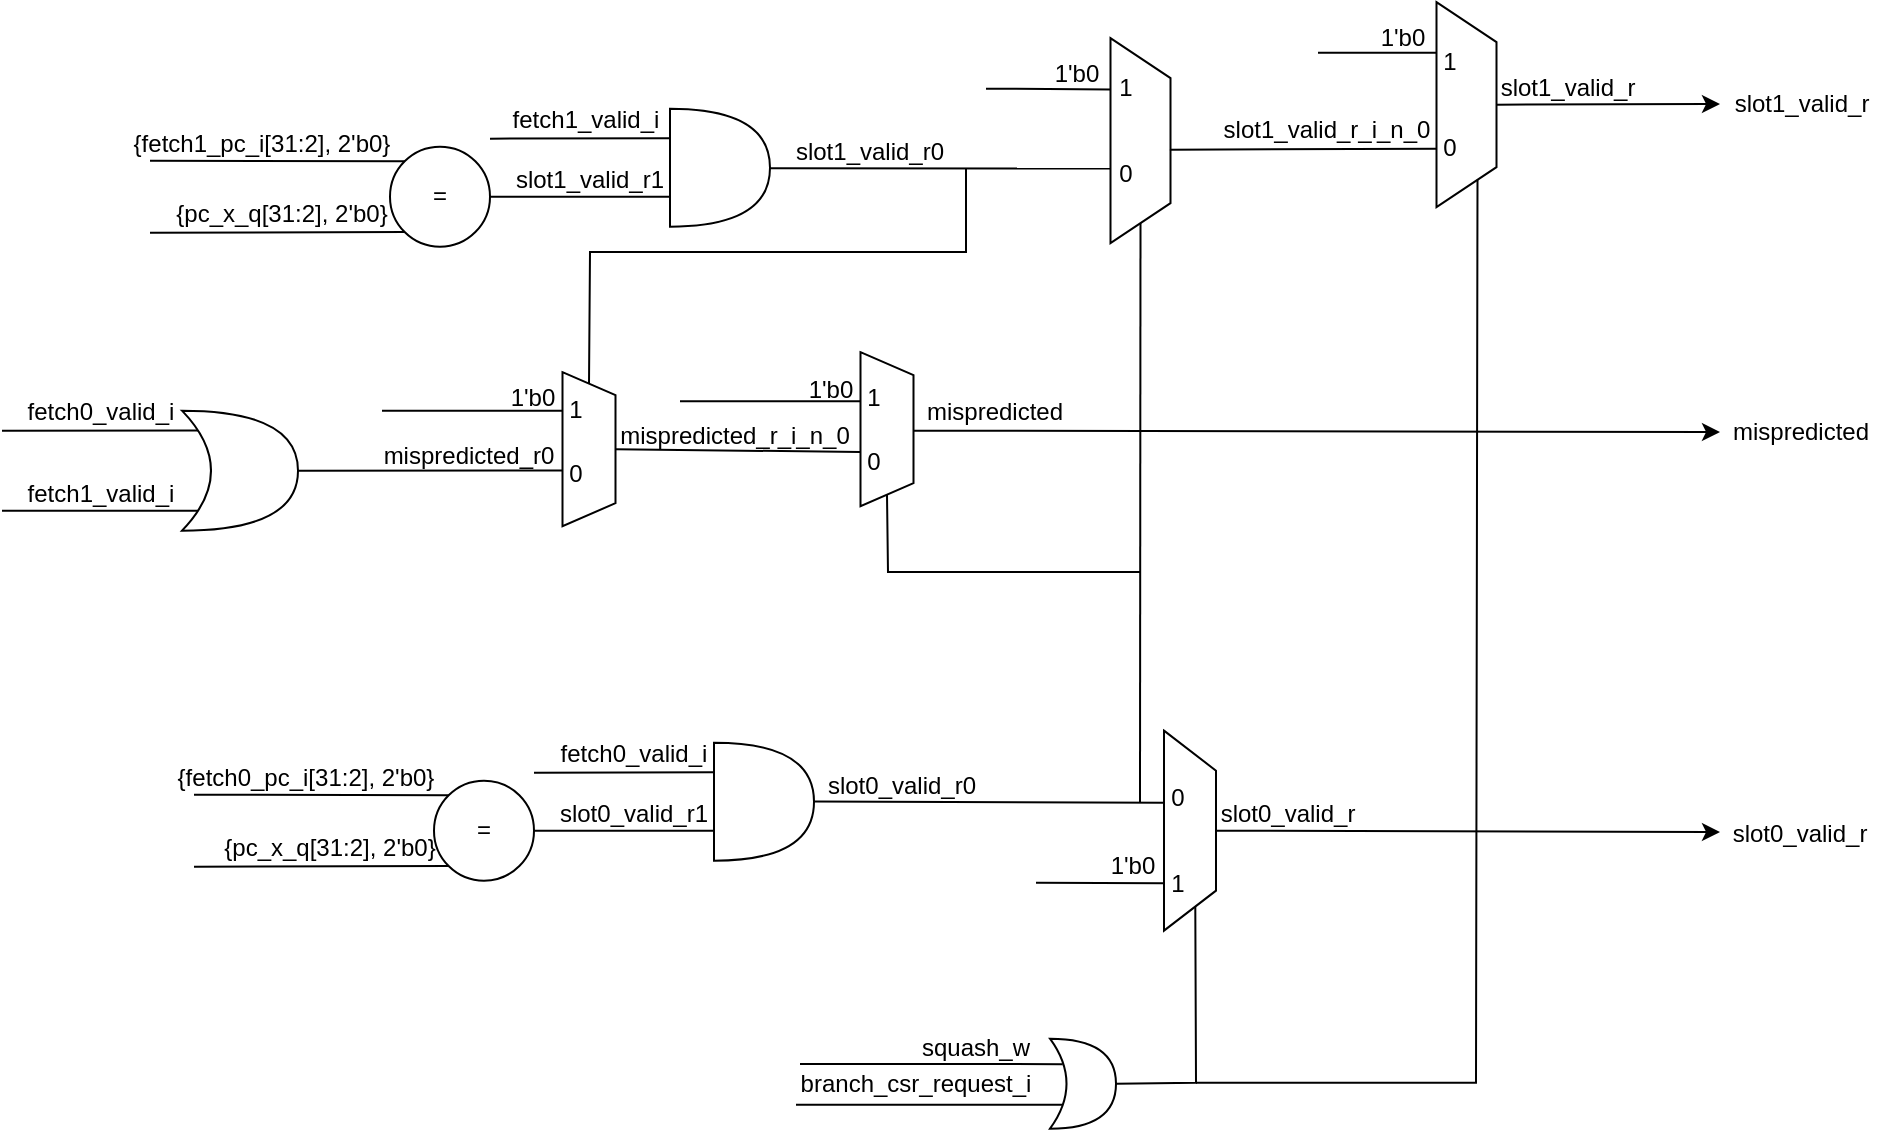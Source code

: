 <mxfile version="21.5.0" type="device">
  <diagram name="第 1 页" id="4mdqMoitLNmamL49rpm4">
    <mxGraphModel dx="1153" dy="1700" grid="1" gridSize="10" guides="1" tooltips="1" connect="1" arrows="1" fold="1" page="1" pageScale="1" pageWidth="1169" pageHeight="827" math="0" shadow="0">
      <root>
        <mxCell id="0" />
        <mxCell id="1" parent="0" />
        <mxCell id="f4O8Jdmjoy-_KB66TQuN-1" value="=" style="ellipse;whiteSpace=wrap;html=1;" parent="1" vertex="1">
          <mxGeometry x="357" y="544.33" width="50" height="50" as="geometry" />
        </mxCell>
        <mxCell id="f4O8Jdmjoy-_KB66TQuN-3" value="" style="endArrow=none;html=1;rounded=0;entryX=0;entryY=0;entryDx=0;entryDy=0;" parent="1" target="f4O8Jdmjoy-_KB66TQuN-1" edge="1">
          <mxGeometry width="50" height="50" relative="1" as="geometry">
            <mxPoint x="237" y="551.33" as="sourcePoint" />
            <mxPoint x="287" y="540.33" as="targetPoint" />
          </mxGeometry>
        </mxCell>
        <mxCell id="f4O8Jdmjoy-_KB66TQuN-4" value="" style="endArrow=none;html=1;rounded=0;entryX=0;entryY=1;entryDx=0;entryDy=0;" parent="1" target="f4O8Jdmjoy-_KB66TQuN-1" edge="1">
          <mxGeometry width="50" height="50" relative="1" as="geometry">
            <mxPoint x="237" y="587.33" as="sourcePoint" />
            <mxPoint x="364" y="580.33" as="targetPoint" />
          </mxGeometry>
        </mxCell>
        <mxCell id="f4O8Jdmjoy-_KB66TQuN-5" value="{fetch0_pc_i[31:2], 2&#39;b0}" style="text;strokeColor=none;align=center;fillColor=none;html=1;verticalAlign=middle;whiteSpace=wrap;rounded=0;" parent="1" vertex="1">
          <mxGeometry x="223" y="538.33" width="140" height="10" as="geometry" />
        </mxCell>
        <mxCell id="f4O8Jdmjoy-_KB66TQuN-6" value="{pc_x_q[31:2], 2&#39;b0}" style="text;strokeColor=none;align=center;fillColor=none;html=1;verticalAlign=middle;whiteSpace=wrap;rounded=0;" parent="1" vertex="1">
          <mxGeometry x="248" y="572.33" width="114" height="12" as="geometry" />
        </mxCell>
        <mxCell id="f4O8Jdmjoy-_KB66TQuN-7" value="" style="shape=or;whiteSpace=wrap;html=1;" parent="1" vertex="1">
          <mxGeometry x="497" y="525.33" width="50" height="59" as="geometry" />
        </mxCell>
        <mxCell id="f4O8Jdmjoy-_KB66TQuN-8" value="" style="endArrow=none;html=1;rounded=0;exitX=1;exitY=0.5;exitDx=0;exitDy=0;" parent="1" source="f4O8Jdmjoy-_KB66TQuN-1" edge="1">
          <mxGeometry width="50" height="50" relative="1" as="geometry">
            <mxPoint x="437" y="680.33" as="sourcePoint" />
            <mxPoint x="497" y="569.33" as="targetPoint" />
          </mxGeometry>
        </mxCell>
        <mxCell id="f4O8Jdmjoy-_KB66TQuN-9" value="" style="endArrow=none;html=1;rounded=0;entryX=0;entryY=0.25;entryDx=0;entryDy=0;entryPerimeter=0;" parent="1" target="f4O8Jdmjoy-_KB66TQuN-7" edge="1">
          <mxGeometry width="50" height="50" relative="1" as="geometry">
            <mxPoint x="407" y="540.33" as="sourcePoint" />
            <mxPoint x="437" y="488.33" as="targetPoint" />
          </mxGeometry>
        </mxCell>
        <mxCell id="f4O8Jdmjoy-_KB66TQuN-10" value="fetch0_valid_i" style="text;strokeColor=none;align=center;fillColor=none;html=1;verticalAlign=middle;whiteSpace=wrap;rounded=0;" parent="1" vertex="1">
          <mxGeometry x="417" y="526.33" width="80" height="10" as="geometry" />
        </mxCell>
        <mxCell id="f4O8Jdmjoy-_KB66TQuN-11" value="" style="endArrow=none;html=1;rounded=0;exitX=1;exitY=0.5;exitDx=0;exitDy=0;entryX=0.361;entryY=0.982;entryDx=0;entryDy=0;entryPerimeter=0;" parent="1" target="f4O8Jdmjoy-_KB66TQuN-12" edge="1">
          <mxGeometry width="50" height="50" relative="1" as="geometry">
            <mxPoint x="547" y="554.73" as="sourcePoint" />
            <mxPoint x="637" y="554.73" as="targetPoint" />
          </mxGeometry>
        </mxCell>
        <mxCell id="f4O8Jdmjoy-_KB66TQuN-12" value="" style="shape=trapezoid;perimeter=trapezoidPerimeter;whiteSpace=wrap;html=1;fixedSize=1;rotation=90;" parent="1" vertex="1">
          <mxGeometry x="685" y="556.33" width="100" height="26" as="geometry" />
        </mxCell>
        <mxCell id="f4O8Jdmjoy-_KB66TQuN-13" value="" style="endArrow=none;html=1;rounded=0;entryX=0.88;entryY=0.398;entryDx=0;entryDy=0;entryPerimeter=0;exitX=1;exitY=0.5;exitDx=0;exitDy=0;exitPerimeter=0;" parent="1" source="f4O8Jdmjoy-_KB66TQuN-14" edge="1">
          <mxGeometry width="50" height="50" relative="1" as="geometry">
            <mxPoint x="698" y="696.33" as="sourcePoint" />
            <mxPoint x="737.652" y="607.33" as="targetPoint" />
            <Array as="points">
              <mxPoint x="738" y="695.33" />
            </Array>
          </mxGeometry>
        </mxCell>
        <mxCell id="f4O8Jdmjoy-_KB66TQuN-14" value="" style="shape=xor;whiteSpace=wrap;html=1;" parent="1" vertex="1">
          <mxGeometry x="665" y="673.33" width="33" height="45" as="geometry" />
        </mxCell>
        <mxCell id="f4O8Jdmjoy-_KB66TQuN-15" value="" style="endArrow=none;html=1;rounded=0;entryX=0.192;entryY=0.283;entryDx=0;entryDy=0;entryPerimeter=0;" parent="1" target="f4O8Jdmjoy-_KB66TQuN-14" edge="1">
          <mxGeometry width="50" height="50" relative="1" as="geometry">
            <mxPoint x="540" y="686" as="sourcePoint" />
            <mxPoint x="563" y="666.33" as="targetPoint" />
          </mxGeometry>
        </mxCell>
        <mxCell id="f4O8Jdmjoy-_KB66TQuN-16" value="" style="endArrow=none;html=1;rounded=0;entryX=0.192;entryY=0.283;entryDx=0;entryDy=0;entryPerimeter=0;" parent="1" edge="1">
          <mxGeometry width="50" height="50" relative="1" as="geometry">
            <mxPoint x="538" y="706.33" as="sourcePoint" />
            <mxPoint x="671" y="706.33" as="targetPoint" />
          </mxGeometry>
        </mxCell>
        <mxCell id="f4O8Jdmjoy-_KB66TQuN-18" value="squash_w" style="text;strokeColor=none;align=center;fillColor=none;html=1;verticalAlign=middle;whiteSpace=wrap;rounded=0;" parent="1" vertex="1">
          <mxGeometry x="598" y="673.33" width="60" height="10" as="geometry" />
        </mxCell>
        <mxCell id="f4O8Jdmjoy-_KB66TQuN-19" value="branch_csr_request_i" style="text;strokeColor=none;align=center;fillColor=none;html=1;verticalAlign=middle;whiteSpace=wrap;rounded=0;" parent="1" vertex="1">
          <mxGeometry x="538" y="695.33" width="120" height="1" as="geometry" />
        </mxCell>
        <mxCell id="f4O8Jdmjoy-_KB66TQuN-23" value="" style="endArrow=none;html=1;rounded=0;entryX=0.763;entryY=0.994;entryDx=0;entryDy=0;entryPerimeter=0;" parent="1" target="f4O8Jdmjoy-_KB66TQuN-12" edge="1">
          <mxGeometry width="50" height="50" relative="1" as="geometry">
            <mxPoint x="658" y="595.33" as="sourcePoint" />
            <mxPoint x="698" y="605.33" as="targetPoint" />
          </mxGeometry>
        </mxCell>
        <mxCell id="f4O8Jdmjoy-_KB66TQuN-24" value="1&#39;b0" style="text;strokeColor=none;align=center;fillColor=none;html=1;verticalAlign=middle;whiteSpace=wrap;rounded=0;" parent="1" vertex="1">
          <mxGeometry x="688" y="582.33" width="36.5" height="10" as="geometry" />
        </mxCell>
        <mxCell id="f4O8Jdmjoy-_KB66TQuN-25" value="" style="endArrow=classic;html=1;rounded=0;exitX=0.5;exitY=0;exitDx=0;exitDy=0;endFill=1;" parent="1" source="f4O8Jdmjoy-_KB66TQuN-12" edge="1">
          <mxGeometry width="50" height="50" relative="1" as="geometry">
            <mxPoint x="818" y="615.33" as="sourcePoint" />
            <mxPoint x="1000" y="570" as="targetPoint" />
          </mxGeometry>
        </mxCell>
        <mxCell id="f4O8Jdmjoy-_KB66TQuN-26" value="slot0_valid_r" style="text;strokeColor=none;align=center;fillColor=none;html=1;verticalAlign=middle;whiteSpace=wrap;rounded=0;" parent="1" vertex="1">
          <mxGeometry x="744" y="556.33" width="80" height="10" as="geometry" />
        </mxCell>
        <mxCell id="f4O8Jdmjoy-_KB66TQuN-36" value="=" style="ellipse;whiteSpace=wrap;html=1;" parent="1" vertex="1">
          <mxGeometry x="335" y="227.33" width="50" height="50" as="geometry" />
        </mxCell>
        <mxCell id="f4O8Jdmjoy-_KB66TQuN-37" value="" style="endArrow=none;html=1;rounded=0;entryX=0;entryY=0;entryDx=0;entryDy=0;" parent="1" target="f4O8Jdmjoy-_KB66TQuN-36" edge="1">
          <mxGeometry width="50" height="50" relative="1" as="geometry">
            <mxPoint x="215" y="234.33" as="sourcePoint" />
            <mxPoint x="265" y="223.33" as="targetPoint" />
          </mxGeometry>
        </mxCell>
        <mxCell id="f4O8Jdmjoy-_KB66TQuN-38" value="" style="endArrow=none;html=1;rounded=0;entryX=0;entryY=1;entryDx=0;entryDy=0;" parent="1" target="f4O8Jdmjoy-_KB66TQuN-36" edge="1">
          <mxGeometry width="50" height="50" relative="1" as="geometry">
            <mxPoint x="215" y="270.33" as="sourcePoint" />
            <mxPoint x="342" y="263.33" as="targetPoint" />
          </mxGeometry>
        </mxCell>
        <mxCell id="f4O8Jdmjoy-_KB66TQuN-39" value="{fetch1_pc_i[31:2], 2&#39;b0}" style="text;strokeColor=none;align=center;fillColor=none;html=1;verticalAlign=middle;whiteSpace=wrap;rounded=0;" parent="1" vertex="1">
          <mxGeometry x="201" y="221.33" width="140" height="10" as="geometry" />
        </mxCell>
        <mxCell id="f4O8Jdmjoy-_KB66TQuN-40" value="{pc_x_q[31:2], 2&#39;b0}" style="text;strokeColor=none;align=center;fillColor=none;html=1;verticalAlign=middle;whiteSpace=wrap;rounded=0;" parent="1" vertex="1">
          <mxGeometry x="224" y="255.33" width="114" height="12" as="geometry" />
        </mxCell>
        <mxCell id="f4O8Jdmjoy-_KB66TQuN-41" value="" style="shape=or;whiteSpace=wrap;html=1;" parent="1" vertex="1">
          <mxGeometry x="475" y="208.33" width="50" height="59" as="geometry" />
        </mxCell>
        <mxCell id="f4O8Jdmjoy-_KB66TQuN-42" value="" style="endArrow=none;html=1;rounded=0;exitX=1;exitY=0.5;exitDx=0;exitDy=0;" parent="1" source="f4O8Jdmjoy-_KB66TQuN-36" edge="1">
          <mxGeometry width="50" height="50" relative="1" as="geometry">
            <mxPoint x="415" y="363.33" as="sourcePoint" />
            <mxPoint x="475" y="252.33" as="targetPoint" />
          </mxGeometry>
        </mxCell>
        <mxCell id="f4O8Jdmjoy-_KB66TQuN-43" value="" style="endArrow=none;html=1;rounded=0;entryX=0;entryY=0.25;entryDx=0;entryDy=0;entryPerimeter=0;" parent="1" target="f4O8Jdmjoy-_KB66TQuN-41" edge="1">
          <mxGeometry width="50" height="50" relative="1" as="geometry">
            <mxPoint x="385" y="223.33" as="sourcePoint" />
            <mxPoint x="415" y="171.33" as="targetPoint" />
          </mxGeometry>
        </mxCell>
        <mxCell id="f4O8Jdmjoy-_KB66TQuN-44" value="fetch1_valid_i" style="text;strokeColor=none;align=center;fillColor=none;html=1;verticalAlign=middle;whiteSpace=wrap;rounded=0;" parent="1" vertex="1">
          <mxGeometry x="393" y="209.33" width="80" height="10" as="geometry" />
        </mxCell>
        <mxCell id="f4O8Jdmjoy-_KB66TQuN-45" value="" style="shape=trapezoid;perimeter=trapezoidPerimeter;whiteSpace=wrap;html=1;fixedSize=1;rotation=90;" parent="1" vertex="1">
          <mxGeometry x="659" y="209.33" width="102.5" height="30" as="geometry" />
        </mxCell>
        <mxCell id="f4O8Jdmjoy-_KB66TQuN-46" value="" style="endArrow=none;html=1;rounded=0;exitX=1;exitY=0.505;exitDx=0;exitDy=0;exitPerimeter=0;entryX=0.636;entryY=1;entryDx=0;entryDy=0;entryPerimeter=0;" parent="1" source="f4O8Jdmjoy-_KB66TQuN-41" target="f4O8Jdmjoy-_KB66TQuN-45" edge="1">
          <mxGeometry width="50" height="50" relative="1" as="geometry">
            <mxPoint x="591" y="238.33" as="sourcePoint" />
            <mxPoint x="641" y="188.33" as="targetPoint" />
          </mxGeometry>
        </mxCell>
        <mxCell id="f4O8Jdmjoy-_KB66TQuN-47" value="" style="endArrow=none;html=1;rounded=0;entryX=0.25;entryY=1;entryDx=0;entryDy=0;" parent="1" target="f4O8Jdmjoy-_KB66TQuN-45" edge="1">
          <mxGeometry width="50" height="50" relative="1" as="geometry">
            <mxPoint x="633" y="198.33" as="sourcePoint" />
            <mxPoint x="631" y="188.33" as="targetPoint" />
          </mxGeometry>
        </mxCell>
        <mxCell id="f4O8Jdmjoy-_KB66TQuN-48" value="1&#39;b0" style="text;strokeColor=none;align=center;fillColor=none;html=1;verticalAlign=middle;whiteSpace=wrap;rounded=0;" parent="1" vertex="1">
          <mxGeometry x="657" y="186.33" width="43" height="10" as="geometry" />
        </mxCell>
        <mxCell id="f4O8Jdmjoy-_KB66TQuN-49" value="" style="endArrow=none;html=1;rounded=0;exitX=0.544;exitY=0.01;exitDx=0;exitDy=0;exitPerimeter=0;" parent="1" source="f4O8Jdmjoy-_KB66TQuN-45" edge="1">
          <mxGeometry width="50" height="50" relative="1" as="geometry">
            <mxPoint x="779" y="228.33" as="sourcePoint" />
            <mxPoint x="859" y="228.33" as="targetPoint" />
          </mxGeometry>
        </mxCell>
        <mxCell id="f4O8Jdmjoy-_KB66TQuN-50" value="" style="shape=trapezoid;perimeter=trapezoidPerimeter;whiteSpace=wrap;html=1;fixedSize=1;rotation=90;" parent="1" vertex="1">
          <mxGeometry x="822" y="191.33" width="102.5" height="30" as="geometry" />
        </mxCell>
        <mxCell id="f4O8Jdmjoy-_KB66TQuN-51" value="" style="endArrow=none;html=1;rounded=0;entryX=0.25;entryY=1;entryDx=0;entryDy=0;" parent="1" edge="1">
          <mxGeometry width="50" height="50" relative="1" as="geometry">
            <mxPoint x="799" y="180.33" as="sourcePoint" />
            <mxPoint x="858" y="180.33" as="targetPoint" />
          </mxGeometry>
        </mxCell>
        <mxCell id="f4O8Jdmjoy-_KB66TQuN-52" value="1&#39;b0" style="text;strokeColor=none;align=center;fillColor=none;html=1;verticalAlign=middle;whiteSpace=wrap;rounded=0;" parent="1" vertex="1">
          <mxGeometry x="820" y="168.33" width="43" height="10" as="geometry" />
        </mxCell>
        <mxCell id="f4O8Jdmjoy-_KB66TQuN-53" value="" style="endArrow=none;html=1;rounded=0;entryX=1;entryY=0.5;entryDx=0;entryDy=0;" parent="1" target="f4O8Jdmjoy-_KB66TQuN-45" edge="1">
          <mxGeometry width="50" height="50" relative="1" as="geometry">
            <mxPoint x="710" y="555" as="sourcePoint" />
            <mxPoint x="710.25" y="270.58" as="targetPoint" />
          </mxGeometry>
        </mxCell>
        <mxCell id="f4O8Jdmjoy-_KB66TQuN-54" value="" style="endArrow=none;html=1;rounded=0;entryX=1;entryY=0.25;entryDx=0;entryDy=0;" parent="1" target="f4O8Jdmjoy-_KB66TQuN-50" edge="1">
          <mxGeometry width="50" height="50" relative="1" as="geometry">
            <mxPoint x="738" y="695.33" as="sourcePoint" />
            <mxPoint x="548" y="455.33" as="targetPoint" />
            <Array as="points">
              <mxPoint x="878" y="695.33" />
            </Array>
          </mxGeometry>
        </mxCell>
        <mxCell id="f4O8Jdmjoy-_KB66TQuN-55" value="" style="endArrow=classic;html=1;rounded=0;exitX=0.5;exitY=0;exitDx=0;exitDy=0;endFill=1;" parent="1" edge="1">
          <mxGeometry width="50" height="50" relative="1" as="geometry">
            <mxPoint x="888" y="206.33" as="sourcePoint" />
            <mxPoint x="1000" y="206" as="targetPoint" />
          </mxGeometry>
        </mxCell>
        <mxCell id="f4O8Jdmjoy-_KB66TQuN-56" value="slot1_valid_r" style="text;strokeColor=none;align=center;fillColor=none;html=1;verticalAlign=middle;whiteSpace=wrap;rounded=0;" parent="1" vertex="1">
          <mxGeometry x="884" y="193.33" width="80" height="10" as="geometry" />
        </mxCell>
        <mxCell id="f4O8Jdmjoy-_KB66TQuN-57" value="1&lt;br&gt;&lt;br&gt;&lt;br&gt;0" style="text;strokeColor=none;align=center;fillColor=none;html=1;verticalAlign=middle;whiteSpace=wrap;rounded=0;" parent="1" vertex="1">
          <mxGeometry x="698" y="189.33" width="10" height="60" as="geometry" />
        </mxCell>
        <mxCell id="f4O8Jdmjoy-_KB66TQuN-58" value="1&lt;br&gt;&lt;br&gt;&lt;br&gt;0" style="text;strokeColor=none;align=center;fillColor=none;html=1;verticalAlign=middle;whiteSpace=wrap;rounded=0;" parent="1" vertex="1">
          <mxGeometry x="860" y="176.33" width="10" height="60" as="geometry" />
        </mxCell>
        <mxCell id="f4O8Jdmjoy-_KB66TQuN-59" value="0&lt;br&gt;&lt;br&gt;&lt;br&gt;1" style="text;strokeColor=none;align=center;fillColor=none;html=1;verticalAlign=middle;whiteSpace=wrap;rounded=0;" parent="1" vertex="1">
          <mxGeometry x="723.5" y="544.33" width="10" height="60" as="geometry" />
        </mxCell>
        <mxCell id="f4O8Jdmjoy-_KB66TQuN-60" value="slot1_valid_r1" style="text;strokeColor=none;align=center;fillColor=none;html=1;verticalAlign=middle;whiteSpace=wrap;rounded=0;" parent="1" vertex="1">
          <mxGeometry x="395" y="239.33" width="80" height="10" as="geometry" />
        </mxCell>
        <mxCell id="f4O8Jdmjoy-_KB66TQuN-61" value="slot1_valid_r0" style="text;strokeColor=none;align=center;fillColor=none;html=1;verticalAlign=middle;whiteSpace=wrap;rounded=0;" parent="1" vertex="1">
          <mxGeometry x="535" y="225.33" width="80" height="10" as="geometry" />
        </mxCell>
        <mxCell id="f4O8Jdmjoy-_KB66TQuN-64" value="slot0_valid_r1" style="text;strokeColor=none;align=center;fillColor=none;html=1;verticalAlign=middle;whiteSpace=wrap;rounded=0;" parent="1" vertex="1">
          <mxGeometry x="417" y="556.33" width="80" height="10" as="geometry" />
        </mxCell>
        <mxCell id="f4O8Jdmjoy-_KB66TQuN-65" value="slot0_valid_r0" style="text;strokeColor=none;align=center;fillColor=none;html=1;verticalAlign=middle;whiteSpace=wrap;rounded=0;" parent="1" vertex="1">
          <mxGeometry x="551" y="542.33" width="80" height="10" as="geometry" />
        </mxCell>
        <mxCell id="f4O8Jdmjoy-_KB66TQuN-66" value="slot1_valid_r_i_n_0" style="text;strokeColor=none;align=center;fillColor=none;html=1;verticalAlign=middle;whiteSpace=wrap;rounded=0;" parent="1" vertex="1">
          <mxGeometry x="751" y="214.33" width="104.5" height="10" as="geometry" />
        </mxCell>
        <mxCell id="f4O8Jdmjoy-_KB66TQuN-77" value="" style="endArrow=none;html=1;rounded=0;entryX=0;entryY=0.5;entryDx=0;entryDy=0;" parent="1" target="f4O8Jdmjoy-_KB66TQuN-84" edge="1">
          <mxGeometry width="50" height="50" relative="1" as="geometry">
            <mxPoint x="623" y="238.33" as="sourcePoint" />
            <mxPoint x="623.759" y="119.996" as="targetPoint" />
            <Array as="points">
              <mxPoint x="623" y="280" />
              <mxPoint x="435" y="280" />
            </Array>
          </mxGeometry>
        </mxCell>
        <mxCell id="f4O8Jdmjoy-_KB66TQuN-78" value="" style="shape=xor;whiteSpace=wrap;html=1;" parent="1" vertex="1">
          <mxGeometry x="231" y="359.33" width="58" height="60" as="geometry" />
        </mxCell>
        <mxCell id="f4O8Jdmjoy-_KB66TQuN-79" value="" style="endArrow=none;html=1;rounded=0;entryX=0.138;entryY=0.166;entryDx=0;entryDy=0;entryPerimeter=0;" parent="1" target="f4O8Jdmjoy-_KB66TQuN-78" edge="1">
          <mxGeometry width="50" height="50" relative="1" as="geometry">
            <mxPoint x="141" y="369.33" as="sourcePoint" />
            <mxPoint x="186" y="379.33" as="targetPoint" />
          </mxGeometry>
        </mxCell>
        <mxCell id="f4O8Jdmjoy-_KB66TQuN-80" value="" style="endArrow=none;html=1;rounded=0;entryX=0.138;entryY=0.166;entryDx=0;entryDy=0;entryPerimeter=0;" parent="1" edge="1">
          <mxGeometry width="50" height="50" relative="1" as="geometry">
            <mxPoint x="141" y="409.33" as="sourcePoint" />
            <mxPoint x="239" y="409.33" as="targetPoint" />
          </mxGeometry>
        </mxCell>
        <mxCell id="f4O8Jdmjoy-_KB66TQuN-81" value="fetch0_valid_i" style="text;strokeColor=none;align=center;fillColor=none;html=1;verticalAlign=middle;whiteSpace=wrap;rounded=0;" parent="1" vertex="1">
          <mxGeometry x="150" y="355.33" width="81" height="10" as="geometry" />
        </mxCell>
        <mxCell id="f4O8Jdmjoy-_KB66TQuN-82" value="fetch1_valid_i" style="text;strokeColor=none;align=center;fillColor=none;html=1;verticalAlign=middle;whiteSpace=wrap;rounded=0;" parent="1" vertex="1">
          <mxGeometry x="150" y="396.33" width="81" height="10" as="geometry" />
        </mxCell>
        <mxCell id="f4O8Jdmjoy-_KB66TQuN-83" value="" style="endArrow=none;html=1;rounded=0;exitX=1;exitY=0.5;exitDx=0;exitDy=0;exitPerimeter=0;entryX=0.638;entryY=0.997;entryDx=0;entryDy=0;entryPerimeter=0;" parent="1" source="f4O8Jdmjoy-_KB66TQuN-78" target="f4O8Jdmjoy-_KB66TQuN-84" edge="1">
          <mxGeometry width="50" height="50" relative="1" as="geometry">
            <mxPoint x="321" y="409.33" as="sourcePoint" />
            <mxPoint x="381" y="389.33" as="targetPoint" />
          </mxGeometry>
        </mxCell>
        <mxCell id="f4O8Jdmjoy-_KB66TQuN-84" value="" style="shape=trapezoid;perimeter=trapezoidPerimeter;whiteSpace=wrap;html=1;fixedSize=1;rotation=90;size=11.5;" parent="1" vertex="1">
          <mxGeometry x="396" y="365.33" width="77" height="26.5" as="geometry" />
        </mxCell>
        <mxCell id="f4O8Jdmjoy-_KB66TQuN-85" value="" style="endArrow=none;html=1;rounded=0;" parent="1" edge="1">
          <mxGeometry width="50" height="50" relative="1" as="geometry">
            <mxPoint x="331" y="359.33" as="sourcePoint" />
            <mxPoint x="421" y="359.33" as="targetPoint" />
          </mxGeometry>
        </mxCell>
        <mxCell id="f4O8Jdmjoy-_KB66TQuN-86" value="mispredicted_r0" style="text;strokeColor=none;align=center;fillColor=none;html=1;verticalAlign=middle;whiteSpace=wrap;rounded=0;" parent="1" vertex="1">
          <mxGeometry x="334" y="376.58" width="81" height="10" as="geometry" />
        </mxCell>
        <mxCell id="f4O8Jdmjoy-_KB66TQuN-87" value="1&#39;b0" style="text;strokeColor=none;align=center;fillColor=none;html=1;verticalAlign=middle;whiteSpace=wrap;rounded=0;" parent="1" vertex="1">
          <mxGeometry x="392" y="348.33" width="29" height="10" as="geometry" />
        </mxCell>
        <mxCell id="f4O8Jdmjoy-_KB66TQuN-88" value="" style="endArrow=none;html=1;rounded=0;exitX=0.5;exitY=0;exitDx=0;exitDy=0;" parent="1" source="f4O8Jdmjoy-_KB66TQuN-84" edge="1">
          <mxGeometry width="50" height="50" relative="1" as="geometry">
            <mxPoint x="504" y="413.5" as="sourcePoint" />
            <mxPoint x="570" y="380" as="targetPoint" />
          </mxGeometry>
        </mxCell>
        <mxCell id="f4O8Jdmjoy-_KB66TQuN-89" value="" style="shape=trapezoid;perimeter=trapezoidPerimeter;whiteSpace=wrap;html=1;fixedSize=1;rotation=90;size=11.5;" parent="1" vertex="1">
          <mxGeometry x="545" y="355.33" width="77" height="26.5" as="geometry" />
        </mxCell>
        <mxCell id="f4O8Jdmjoy-_KB66TQuN-91" value="&lt;p style=&quot;line-height: 90%;&quot;&gt;1&lt;br&gt;&lt;br&gt;&lt;br&gt;0&lt;/p&gt;" style="text;strokeColor=none;align=center;fillColor=none;html=1;verticalAlign=middle;whiteSpace=wrap;rounded=0;" parent="1" vertex="1">
          <mxGeometry x="423" y="345.33" width="10" height="60" as="geometry" />
        </mxCell>
        <mxCell id="f4O8Jdmjoy-_KB66TQuN-96" value="" style="endArrow=none;html=1;rounded=0;" parent="1" edge="1">
          <mxGeometry width="50" height="50" relative="1" as="geometry">
            <mxPoint x="480" y="354.64" as="sourcePoint" />
            <mxPoint x="570" y="354.64" as="targetPoint" />
          </mxGeometry>
        </mxCell>
        <mxCell id="f4O8Jdmjoy-_KB66TQuN-97" value="1&#39;b0" style="text;strokeColor=none;align=center;fillColor=none;html=1;verticalAlign=middle;whiteSpace=wrap;rounded=0;" parent="1" vertex="1">
          <mxGeometry x="541" y="343.64" width="29" height="10" as="geometry" />
        </mxCell>
        <mxCell id="f4O8Jdmjoy-_KB66TQuN-98" value="&lt;p style=&quot;line-height: 90%;&quot;&gt;1&lt;br&gt;&lt;br&gt;&lt;br&gt;0&lt;/p&gt;" style="text;strokeColor=none;align=center;fillColor=none;html=1;verticalAlign=middle;whiteSpace=wrap;rounded=0;" parent="1" vertex="1">
          <mxGeometry x="572" y="338.58" width="10" height="60" as="geometry" />
        </mxCell>
        <mxCell id="f4O8Jdmjoy-_KB66TQuN-99" value="mispredicted_r_i_n_0" style="text;strokeColor=none;align=center;fillColor=none;html=1;verticalAlign=middle;whiteSpace=wrap;rounded=0;" parent="1" vertex="1">
          <mxGeometry x="467" y="366.58" width="81" height="10" as="geometry" />
        </mxCell>
        <mxCell id="f4O8Jdmjoy-_KB66TQuN-100" value="" style="endArrow=classic;html=1;rounded=0;endFill=1;" parent="1" edge="1">
          <mxGeometry width="50" height="50" relative="1" as="geometry">
            <mxPoint x="597" y="369.34" as="sourcePoint" />
            <mxPoint x="1000" y="370" as="targetPoint" />
          </mxGeometry>
        </mxCell>
        <mxCell id="f4O8Jdmjoy-_KB66TQuN-101" value="mispredicted" style="text;strokeColor=none;align=center;fillColor=none;html=1;verticalAlign=middle;whiteSpace=wrap;rounded=0;" parent="1" vertex="1">
          <mxGeometry x="597" y="355.33" width="81" height="10" as="geometry" />
        </mxCell>
        <mxCell id="f4O8Jdmjoy-_KB66TQuN-102" value="" style="endArrow=none;html=1;rounded=0;entryX=1;entryY=0.5;entryDx=0;entryDy=0;" parent="1" target="f4O8Jdmjoy-_KB66TQuN-89" edge="1">
          <mxGeometry width="50" height="50" relative="1" as="geometry">
            <mxPoint x="710" y="440" as="sourcePoint" />
            <mxPoint x="678.21" y="381.83" as="targetPoint" />
            <Array as="points">
              <mxPoint x="584" y="440" />
            </Array>
          </mxGeometry>
        </mxCell>
        <mxCell id="f4O8Jdmjoy-_KB66TQuN-103" value="mispredicted" style="text;strokeColor=none;align=center;fillColor=none;html=1;verticalAlign=middle;whiteSpace=wrap;rounded=0;" parent="1" vertex="1">
          <mxGeometry x="1000" y="365.33" width="81" height="10" as="geometry" />
        </mxCell>
        <mxCell id="f4O8Jdmjoy-_KB66TQuN-104" value="slot1_valid_r" style="text;strokeColor=none;align=center;fillColor=none;html=1;verticalAlign=middle;whiteSpace=wrap;rounded=0;" parent="1" vertex="1">
          <mxGeometry x="1001" y="201.33" width="80" height="10" as="geometry" />
        </mxCell>
        <mxCell id="f4O8Jdmjoy-_KB66TQuN-106" value="slot0_valid_r" style="text;strokeColor=none;align=center;fillColor=none;html=1;verticalAlign=middle;whiteSpace=wrap;rounded=0;" parent="1" vertex="1">
          <mxGeometry x="1000" y="566.33" width="80" height="10" as="geometry" />
        </mxCell>
      </root>
    </mxGraphModel>
  </diagram>
</mxfile>
